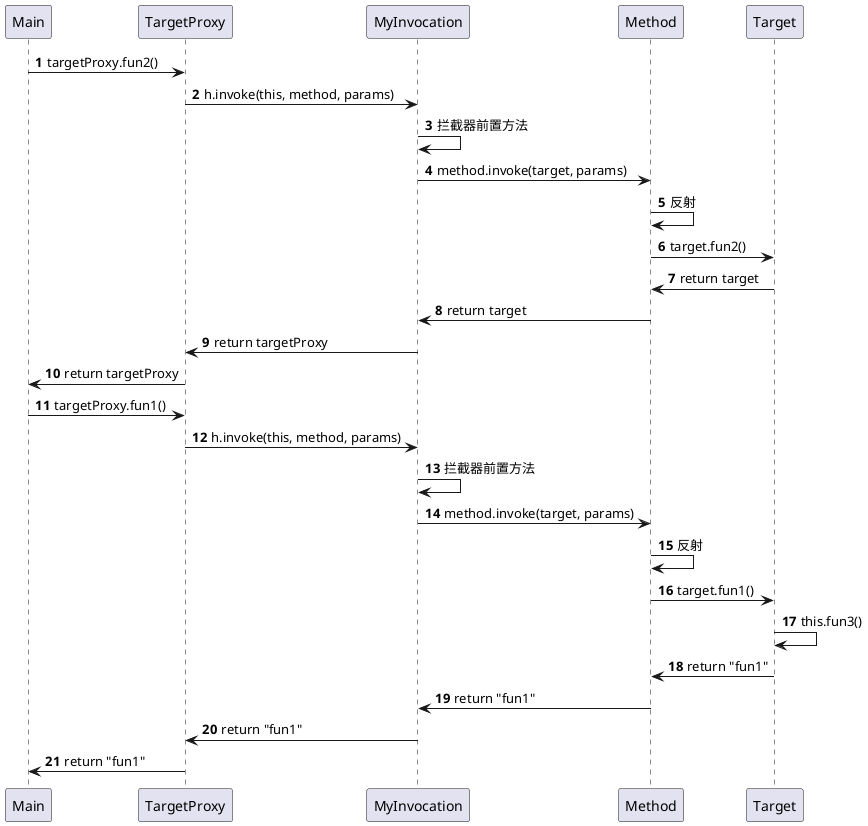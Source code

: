 @startuml
'https://plantuml.com/sequence-diagram

autonumber

Main -> TargetProxy: targetProxy.fun2()
TargetProxy -> MyInvocation: h.invoke(this, method, params)
MyInvocation -> MyInvocation: 拦截器前置方法
MyInvocation -> Method: method.invoke(target, params)
Method -> Method: 反射
Method -> Target: target.fun2()

Target -> Method: return target
Method -> MyInvocation: return target
MyInvocation -> TargetProxy: return targetProxy
TargetProxy -> Main: return targetProxy


Main -> TargetProxy: targetProxy.fun1()
TargetProxy -> MyInvocation: h.invoke(this, method, params)
MyInvocation -> MyInvocation: 拦截器前置方法
MyInvocation -> Method: method.invoke(target, params)
Method -> Method: 反射
Method -> Target: target.fun1()
Target -> Target: this.fun3()

Target -> Method: return "fun1"
Method -> MyInvocation: return "fun1"
MyInvocation -> TargetProxy: return "fun1"
TargetProxy -> Main: return "fun1"
@enduml